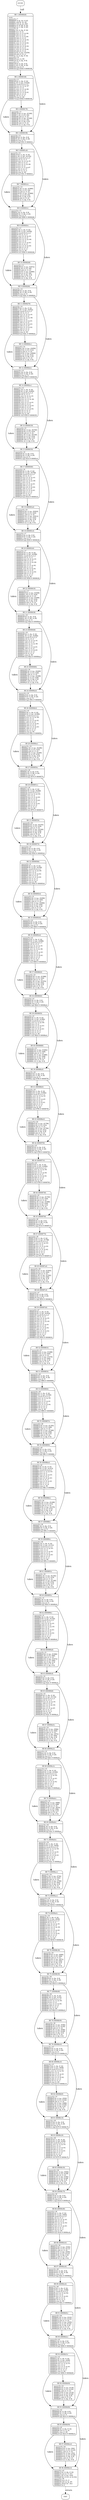 digraph main{
node [shape=Mrecord, labeljust=l, fontsize=10];
	"0" [label="ENTRY"]
	"0" -> "1" [label="call", style=dashed, weight=2];
	"1" [label="{BB 1 (000080d8) | main:\lsparse32.c:7\l000080d8    str fp, [sp, #-4]!\l000080dc    add fp, sp, #0\l000080e0    sub sp, sp, #20\l000080e4    str r0, [fp, #-16]\l000080e8    str r1, [fp, #-20]\lsparse32.c:9\l000080ec    ldr r2, [fp, #-16]\l000080f0    mov r3, r2\l000080f4    mov r3, r3, lsl #6\l000080f8    add r3, r3, r2\l000080fc    mov r3, r3, lsl #6\l00008100    add r3, r3, r2\l00008104    mov r3, r3, lsl #2\l00008108    add r3, r3, r2\l0000810c    mov r3, r3, lsl #2\l00008110    add r3, r3, r2\l00008114    mov r2, r3, lsl #2\l00008118    add r3, r3, r2\l0000811c    mov r2, r3, lsl #2\l00008120    add r2, r3, r2\l00008124    ldr r3, [pc, #3256]\l00008128    add r3, r2, r3\l0000812c    str r3, [fp, #-16]\lsparse32.c:10\l00008130    mov r3, #0\l00008134    str r3, [fp, #-8]\lsparse32.c:11\l00008138    ldr r2, [fp, #-8]\l0000813c    ldr r3, [fp, #-20]\l00008140    cmp r2, r3\l00008144    bge 8198    # 00008198\l }"]
	"1" -> "2" [weight=4];
	"1" -> "3" [label="taken", weight=3];
	"2" [label="{BB 2 (00008148) | sparse32.c:11\l00008148    ldr r1, [fp, #-16]\l0000814c    ldr r3, [pc, #3220]\l00008150    umull r2,r3,r1,r3\l00008154    mov r2, r3, lsr #7\l00008158    mov r3, r2\l0000815c    mov r3, r3, lsl #6\l00008160    add r3, r3, r2\l00008164    mov r3, r3, lsl #1\l00008168    add r3, r3, r2\l0000816c    rsb r2, r3, r1\l00008170    cmp r2, #0\l00008174    bne 8198    # 00008198\l }"]
	"2" -> "4" [weight=4];
	"2" -> "3" [label="taken", weight=3];
	"3" [label="{BB 3 (00008198) | sparse32.c:12\l00008198    ldr r2, [fp, #-8]\l0000819c    ldr r3, [fp, #-20]\l000081a0    cmp r2, r3\l000081a4    bge 81fc    # 000081fc\l }"]
	"3" -> "5" [weight=4];
	"3" -> "6" [label="taken", weight=3];
	"4" [label="{BB 4 (00008178) | sparse32.c:11\l00008178    ldr r3, [pc, #3180]\l0000817c    ldr r3, [r3, #0]\l00008180    add r2, r3, #1\l00008184    ldr r3, [pc, #3168]\l00008188    str r2, [r3, #0]\l0000818c    ldr r3, [fp, #-8]\l00008190    add r3, r3, #1\l00008194    str r3, [fp, #-8]\l }"]
	"4" -> "3" [weight=4];
	"5" [label="{BB 5 (000081a8) | sparse32.c:12\l000081a8    ldr r1, [fp, #-16]\l000081ac    ldr r3, [pc, #3132]\l000081b0    umull r2,r3,r1,r3\l000081b4    rsb r2, r3, r1\l000081b8    mov r2, r2, lsr #1\l000081bc    add r3, r3, r2\l000081c0    mov r2, r3, lsr #6\l000081c4    mov r3, r2\l000081c8    mov r3, r3, lsl #7\l000081cc    rsb r3, r2, r3\l000081d0    rsb r2, r3, r1\l000081d4    cmp r2, #0\l000081d8    bne 81fc    # 000081fc\l }"]
	"5" -> "7" [weight=4];
	"5" -> "6" [label="taken", weight=3];
	"6" [label="{BB 6 (000081fc) | sparse32.c:13\l000081fc    ldr r2, [fp, #-8]\l00008200    ldr r3, [fp, #-20]\l00008204    cmp r2, r3\l00008208    bge 8268    # 00008268\l }"]
	"6" -> "8" [weight=4];
	"6" -> "9" [label="taken", weight=3];
	"7" [label="{BB 7 (000081dc) | sparse32.c:12\l000081dc    ldr r3, [pc, #3080]\l000081e0    ldr r3, [r3, #4]\l000081e4    add r2, r3, #1\l000081e8    ldr r3, [pc, #3068]\l000081ec    str r2, [r3, #4]\l000081f0    ldr r3, [fp, #-8]\l000081f4    add r3, r3, #1\l000081f8    str r3, [fp, #-8]\l }"]
	"7" -> "6" [weight=4];
	"8" [label="{BB 8 (0000820c) | sparse32.c:13\l0000820c    ldr r1, [fp, #-16]\l00008210    ldr r3, [pc, #3036]\l00008214    umull r2,r3,r1,r3\l00008218    rsb r2, r3, r1\l0000821c    mov r2, r2, lsr #1\l00008220    add r3, r3, r2\l00008224    mov r2, r3, lsr #6\l00008228    mov r3, r2\l0000822c    mov r3, r3, lsl #3\l00008230    rsb r3, r2, r3\l00008234    mov r3, r3, lsl #4\l00008238    add r3, r3, r2\l0000823c    rsb r2, r3, r1\l00008240    cmp r2, #0\l00008244    bne 8268    # 00008268\l }"]
	"8" -> "10" [weight=4];
	"8" -> "9" [label="taken", weight=3];
	"9" [label="{BB 9 (00008268) | sparse32.c:14\l00008268    ldr r2, [fp, #-8]\l0000826c    ldr r3, [fp, #-20]\l00008270    cmp r2, r3\l00008274    bge 82dc    # 000082dc\l }"]
	"9" -> "11" [weight=4];
	"9" -> "12" [label="taken", weight=3];
	"10" [label="{BB 10 (00008248) | sparse32.c:13\l00008248    ldr r3, [pc, #2972]\l0000824c    ldr r3, [r3, #8]\l00008250    add r2, r3, #1\l00008254    ldr r3, [pc, #2960]\l00008258    str r2, [r3, #8]\l0000825c    ldr r3, [fp, #-8]\l00008260    add r3, r3, #1\l00008264    str r3, [fp, #-8]\l }"]
	"10" -> "9" [weight=4];
	"11" [label="{BB 11 (00008278) | sparse32.c:14\l00008278    ldr r1, [fp, #-16]\l0000827c    ldr r3, [pc, #2932]\l00008280    umull r2,r3,r1,r3\l00008284    rsb r2, r3, r1\l00008288    mov r2, r2, lsr #1\l0000828c    add r3, r3, r2\l00008290    mov r2, r3, lsr #6\l00008294    mov r3, r2\l00008298    mov r3, r3, lsl #1\l0000829c    add r3, r3, r2\l000082a0    mov r0, r3, lsl #3\l000082a4    add r3, r3, r0\l000082a8    mov r3, r3, lsl #2\l000082ac    add r3, r3, r2\l000082b0    rsb r2, r3, r1\l000082b4    cmp r2, #0\l000082b8    bne 82dc    # 000082dc\l }"]
	"11" -> "13" [weight=4];
	"11" -> "12" [label="taken", weight=3];
	"12" [label="{BB 12 (000082dc) | sparse32.c:15\l000082dc    ldr r2, [fp, #-8]\l000082e0    ldr r3, [fp, #-20]\l000082e4    cmp r2, r3\l000082e8    bge 8350    # 00008350\l }"]
	"12" -> "14" [weight=4];
	"12" -> "15" [label="taken", weight=3];
	"13" [label="{BB 13 (000082bc) | sparse32.c:14\l000082bc    ldr r3, [pc, #2856]\l000082c0    ldr r3, [r3, #12]\l000082c4    add r2, r3, #1\l000082c8    ldr r3, [pc, #2844]\l000082cc    str r2, [r3, #12]\l000082d0    ldr r3, [fp, #-8]\l000082d4    add r3, r3, #1\l000082d8    str r3, [fp, #-8]\l }"]
	"13" -> "12" [weight=4];
	"14" [label="{BB 14 (000082ec) | sparse32.c:15\l000082ec    ldr r1, [fp, #-16]\l000082f0    ldr r3, [pc, #2820]\l000082f4    umull r2,r3,r1,r3\l000082f8    rsb r2, r3, r1\l000082fc    mov r2, r2, lsr #1\l00008300    add r3, r3, r2\l00008304    mov r2, r3, lsr #6\l00008308    mov r3, r2\l0000830c    mov r3, r3, lsl #1\l00008310    add r3, r3, r2\l00008314    mov r0, r3, lsl #3\l00008318    add r3, r3, r0\l0000831c    mov r3, r3, lsl #2\l00008320    rsb r3, r2, r3\l00008324    rsb r2, r3, r1\l00008328    cmp r2, #0\l0000832c    bne 8350    # 00008350\l }"]
	"14" -> "16" [weight=4];
	"14" -> "15" [label="taken", weight=3];
	"15" [label="{BB 15 (00008350) | sparse32.c:16\l00008350    ldr r2, [fp, #-8]\l00008354    ldr r3, [fp, #-20]\l00008358    cmp r2, r3\l0000835c    bge 83c4    # 000083c4\l }"]
	"15" -> "17" [weight=4];
	"15" -> "18" [label="taken", weight=3];
	"16" [label="{BB 16 (00008330) | sparse32.c:15\l00008330    ldr r3, [pc, #2740]\l00008334    ldr r3, [r3, #16]\l00008338    add r2, r3, #1\l0000833c    ldr r3, [pc, #2728]\l00008340    str r2, [r3, #16]\l00008344    ldr r3, [fp, #-8]\l00008348    add r3, r3, #1\l0000834c    str r3, [fp, #-8]\l }"]
	"16" -> "15" [weight=4];
	"17" [label="{BB 17 (00008360) | sparse32.c:16\l00008360    ldr r1, [fp, #-16]\l00008364    ldr r3, [pc, #2708]\l00008368    umull r2,r3,r1,r3\l0000836c    rsb r2, r3, r1\l00008370    mov r2, r2, lsr #1\l00008374    add r3, r3, r2\l00008378    mov r2, r3, lsr #6\l0000837c    mov r3, r2\l00008380    mov r3, r3, lsl #1\l00008384    add r3, r3, r2\l00008388    mov r0, r3, lsl #4\l0000838c    add r3, r3, r0\l00008390    mov r3, r3, lsl #1\l00008394    add r3, r3, r2\l00008398    rsb r2, r3, r1\l0000839c    cmp r2, #0\l000083a0    bne 83c4    # 000083c4\l }"]
	"17" -> "19" [weight=4];
	"17" -> "18" [label="taken", weight=3];
	"18" [label="{BB 18 (000083c4) | sparse32.c:17\l000083c4    ldr r2, [fp, #-8]\l000083c8    ldr r3, [fp, #-20]\l000083cc    cmp r2, r3\l000083d0    bge 8438    # 00008438\l }"]
	"18" -> "20" [weight=4];
	"18" -> "21" [label="taken", weight=3];
	"19" [label="{BB 19 (000083a4) | sparse32.c:16\l000083a4    ldr r3, [pc, #2624]\l000083a8    ldr r3, [r3, #20]\l000083ac    add r2, r3, #1\l000083b0    ldr r3, [pc, #2612]\l000083b4    str r2, [r3, #20]\l000083b8    ldr r3, [fp, #-8]\l000083bc    add r3, r3, #1\l000083c0    str r3, [fp, #-8]\l }"]
	"19" -> "18" [weight=4];
	"20" [label="{BB 20 (000083d4) | sparse32.c:17\l000083d4    ldr r1, [fp, #-16]\l000083d8    ldr r3, [pc, #2596]\l000083dc    umull r2,r3,r1,r3\l000083e0    rsb r2, r3, r1\l000083e4    mov r2, r2, lsr #1\l000083e8    add r3, r3, r2\l000083ec    mov r2, r3, lsr #6\l000083f0    mov r3, r2\l000083f4    mov r3, r3, lsl #2\l000083f8    add r3, r3, r2\l000083fc    mov r0, r3, lsl #2\l00008400    add r3, r3, r0\l00008404    mov r3, r3, lsl #2\l00008408    add r3, r3, r2\l0000840c    rsb r2, r3, r1\l00008410    cmp r2, #0\l00008414    bne 8438    # 00008438\l }"]
	"20" -> "22" [weight=4];
	"20" -> "21" [label="taken", weight=3];
	"21" [label="{BB 21 (00008438) | sparse32.c:18\l00008438    ldr r2, [fp, #-8]\l0000843c    ldr r3, [fp, #-20]\l00008440    cmp r2, r3\l00008444    bge 84a4    # 000084a4\l }"]
	"21" -> "23" [weight=4];
	"21" -> "24" [label="taken", weight=3];
	"22" [label="{BB 22 (00008418) | sparse32.c:17\l00008418    ldr r3, [pc, #2508]\l0000841c    ldr r3, [r3, #24]\l00008420    add r2, r3, #1\l00008424    ldr r3, [pc, #2496]\l00008428    str r2, [r3, #24]\l0000842c    ldr r3, [fp, #-8]\l00008430    add r3, r3, #1\l00008434    str r3, [fp, #-8]\l }"]
	"22" -> "21" [weight=4];
	"23" [label="{BB 23 (00008448) | sparse32.c:18\l00008448    ldr r1, [fp, #-16]\l0000844c    ldr r3, [pc, #2484]\l00008450    umull r2,r3,r1,r3\l00008454    rsb r2, r3, r1\l00008458    mov r2, r2, lsr #1\l0000845c    add r3, r3, r2\l00008460    mov r2, r3, lsr #6\l00008464    mov r3, r2\l00008468    mov r3, r3, lsl #1\l0000846c    add r3, r3, r2\l00008470    mov r3, r3, lsl #5\l00008474    add r3, r3, r2\l00008478    rsb r2, r3, r1\l0000847c    cmp r2, #0\l00008480    bne 84a4    # 000084a4\l }"]
	"23" -> "25" [weight=4];
	"23" -> "24" [label="taken", weight=3];
	"24" [label="{BB 24 (000084a4) | sparse32.c:19\l000084a4    ldr r2, [fp, #-8]\l000084a8    ldr r3, [fp, #-20]\l000084ac    cmp r2, r3\l000084b0    bge 850c    # 0000850c\l }"]
	"24" -> "26" [weight=4];
	"24" -> "27" [label="taken", weight=3];
	"25" [label="{BB 25 (00008484) | sparse32.c:18\l00008484    ldr r3, [pc, #2400]\l00008488    ldr r3, [r3, #28]\l0000848c    add r2, r3, #1\l00008490    ldr r3, [pc, #2388]\l00008494    str r2, [r3, #28]\l00008498    ldr r3, [fp, #-8]\l0000849c    add r3, r3, #1\l000084a0    str r3, [fp, #-8]\l }"]
	"25" -> "24" [weight=4];
	"26" [label="{BB 26 (000084b4) | sparse32.c:19\l000084b4    ldr r1, [fp, #-16]\l000084b8    ldr r3, [pc, #2380]\l000084bc    umull r2,r3,r1,r3\l000084c0    mov r2, r3, lsr #6\l000084c4    mov r3, r2\l000084c8    mov r3, r3, lsl #2\l000084cc    add r3, r3, r2\l000084d0    mov r3, r3, lsl #1\l000084d4    add r3, r3, r2\l000084d8    mov r3, r3, lsl #3\l000084dc    add r3, r3, r2\l000084e0    rsb r2, r3, r1\l000084e4    cmp r2, #0\l000084e8    bne 850c    # 0000850c\l }"]
	"26" -> "28" [weight=4];
	"26" -> "27" [label="taken", weight=3];
	"27" [label="{BB 27 (0000850c) | sparse32.c:20\l0000850c    ldr r2, [fp, #-8]\l00008510    ldr r3, [fp, #-20]\l00008514    cmp r2, r3\l00008518    bge 8574    # 00008574\l }"]
	"27" -> "29" [weight=4];
	"27" -> "30" [label="taken", weight=3];
	"28" [label="{BB 28 (000084ec) | sparse32.c:19\l000084ec    ldr r3, [pc, #2296]\l000084f0    ldr r3, [r3, #32]\l000084f4    add r2, r3, #1\l000084f8    ldr r3, [pc, #2284]\l000084fc    str r2, [r3, #32]\l00008500    ldr r3, [fp, #-8]\l00008504    add r3, r3, #1\l00008508    str r3, [fp, #-8]\l }"]
	"28" -> "27" [weight=4];
	"29" [label="{BB 29 (0000851c) | sparse32.c:20\l0000851c    ldr r1, [fp, #-16]\l00008520    ldr r3, [pc, #2280]\l00008524    umull r2,r3,r1,r3\l00008528    mov r2, r3, lsr #4\l0000852c    mov r3, r2\l00008530    mov r3, r3, lsl #2\l00008534    add r3, r3, r2\l00008538    mov r3, r3, lsl #3\l0000853c    add r3, r3, r2\l00008540    mov r3, r3, lsl #1\l00008544    add r3, r3, r2\l00008548    rsb r2, r3, r1\l0000854c    cmp r2, #0\l00008550    bne 8574    # 00008574\l }"]
	"29" -> "31" [weight=4];
	"29" -> "30" [label="taken", weight=3];
	"30" [label="{BB 30 (00008574) | sparse32.c:21\l00008574    ldr r2, [fp, #-8]\l00008578    ldr r3, [fp, #-20]\l0000857c    cmp r2, r3\l00008580    bge 85d4    # 000085d4\l }"]
	"30" -> "32" [weight=4];
	"30" -> "33" [label="taken", weight=3];
	"31" [label="{BB 31 (00008554) | sparse32.c:20\l00008554    ldr r3, [pc, #2192]\l00008558    ldr r3, [r3, #36]\l0000855c    add r2, r3, #1\l00008560    ldr r3, [pc, #2180]\l00008564    str r2, [r3, #36]\l00008568    ldr r3, [fp, #-8]\l0000856c    add r3, r3, #1\l00008570    str r3, [fp, #-8]\l }"]
	"31" -> "30" [weight=4];
	"32" [label="{BB 32 (00008584) | sparse32.c:21\l00008584    ldr r1, [fp, #-16]\l00008588    ldr r3, [pc, #2180]\l0000858c    umull r2,r3,r1,r3\l00008590    mov r2, r3, lsr #6\l00008594    mov r3, r2\l00008598    mov r3, r3, lsl #2\l0000859c    add r3, r3, r2\l000085a0    mov r3, r3, lsl #4\l000085a4    rsb r3, r2, r3\l000085a8    rsb r2, r3, r1\l000085ac    cmp r2, #0\l000085b0    bne 85d4    # 000085d4\l }"]
	"32" -> "34" [weight=4];
	"32" -> "33" [label="taken", weight=3];
	"33" [label="{BB 33 (000085d4) | sparse32.c:22\l000085d4    ldr r2, [fp, #-8]\l000085d8    ldr r3, [fp, #-20]\l000085dc    cmp r2, r3\l000085e0    bge 8640    # 00008640\l }"]
	"33" -> "35" [weight=4];
	"33" -> "36" [label="taken", weight=3];
	"34" [label="{BB 34 (000085b4) | sparse32.c:21\l000085b4    ldr r3, [pc, #2096]\l000085b8    ldr r3, [r3, #40]\l000085bc    add r2, r3, #1\l000085c0    ldr r3, [pc, #2084]\l000085c4    str r2, [r3, #40]\l000085c8    ldr r3, [fp, #-8]\l000085cc    add r3, r3, #1\l000085d0    str r3, [fp, #-8]\l }"]
	"34" -> "33" [weight=4];
	"35" [label="{BB 35 (000085e4) | sparse32.c:22\l000085e4    ldr r1, [fp, #-16]\l000085e8    ldr r3, [pc, #2088]\l000085ec    umull r2,r3,r1,r3\l000085f0    rsb r2, r3, r1\l000085f4    mov r2, r2, lsr #1\l000085f8    add r3, r3, r2\l000085fc    mov r2, r3, lsr #6\l00008600    mov r3, r2\l00008604    mov r3, r3, lsl #3\l00008608    add r3, r3, r2\l0000860c    mov r3, r3, lsl #3\l00008610    add r3, r3, r2\l00008614    rsb r2, r3, r1\l00008618    cmp r2, #0\l0000861c    bne 8640    # 00008640\l }"]
	"35" -> "37" [weight=4];
	"35" -> "36" [label="taken", weight=3];
	"36" [label="{BB 36 (00008640) | sparse32.c:23\l00008640    ldr r2, [fp, #-8]\l00008644    ldr r3, [fp, #-20]\l00008648    cmp r2, r3\l0000864c    bge 86a0    # 000086a0\l }"]
	"36" -> "38" [weight=4];
	"36" -> "39" [label="taken", weight=3];
	"37" [label="{BB 37 (00008620) | sparse32.c:22\l00008620    ldr r3, [pc, #1988]\l00008624    ldr r3, [r3, #44]\l00008628    add r2, r3, #1\l0000862c    ldr r3, [pc, #1976]\l00008630    str r2, [r3, #44]\l00008634    ldr r3, [fp, #-8]\l00008638    add r3, r3, #1\l0000863c    str r3, [fp, #-8]\l }"]
	"37" -> "36" [weight=4];
	"38" [label="{BB 38 (00008650) | sparse32.c:23\l00008650    ldr r1, [fp, #-16]\l00008654    ldr r3, [pc, #1984]\l00008658    umull r2,r3,r1,r3\l0000865c    mov r2, r3, lsr #6\l00008660    mov r3, r2\l00008664    mov r3, r3, lsl #3\l00008668    add r3, r3, r2\l0000866c    mov r3, r3, lsl #3\l00008670    rsb r3, r2, r3\l00008674    rsb r2, r3, r1\l00008678    cmp r2, #0\l0000867c    bne 86a0    # 000086a0\l }"]
	"38" -> "40" [weight=4];
	"38" -> "39" [label="taken", weight=3];
	"39" [label="{BB 39 (000086a0) | sparse32.c:24\l000086a0    ldr r2, [fp, #-8]\l000086a4    ldr r3, [fp, #-20]\l000086a8    cmp r2, r3\l000086ac    bge 8700    # 00008700\l }"]
	"39" -> "41" [weight=4];
	"39" -> "42" [label="taken", weight=3];
	"40" [label="{BB 40 (00008680) | sparse32.c:23\l00008680    ldr r3, [pc, #1892]\l00008684    ldr r3, [r3, #48]\l00008688    add r2, r3, #1\l0000868c    ldr r3, [pc, #1880]\l00008690    str r2, [r3, #48]\l00008694    ldr r3, [fp, #-8]\l00008698    add r3, r3, #1\l0000869c    str r3, [fp, #-8]\l }"]
	"40" -> "39" [weight=4];
	"41" [label="{BB 41 (000086b0) | sparse32.c:24\l000086b0    ldr r1, [fp, #-16]\l000086b4    ldr r3, [pc, #1892]\l000086b8    umull r2,r3,r1,r3\l000086bc    mov r2, r3, lsr #1\l000086c0    mov r3, r2\l000086c4    mov r3, r3, lsl #5\l000086c8    add r3, r3, r2\l000086cc    mov r3, r3, lsl #1\l000086d0    add r3, r3, r2\l000086d4    rsb r2, r3, r1\l000086d8    cmp r2, #0\l000086dc    bne 8700    # 00008700\l }"]
	"41" -> "43" [weight=4];
	"41" -> "42" [label="taken", weight=3];
	"42" [label="{BB 42 (00008700) | sparse32.c:25\l00008700    ldr r2, [fp, #-8]\l00008704    ldr r3, [fp, #-20]\l00008708    cmp r2, r3\l0000870c    bge 8760    # 00008760\l }"]
	"42" -> "44" [weight=4];
	"42" -> "45" [label="taken", weight=3];
	"43" [label="{BB 43 (000086e0) | sparse32.c:24\l000086e0    ldr r3, [pc, #1796]\l000086e4    ldr r3, [r3, #52]\l000086e8    add r2, r3, #1\l000086ec    ldr r3, [pc, #1784]\l000086f0    str r2, [r3, #52]\l000086f4    ldr r3, [fp, #-8]\l000086f8    add r3, r3, #1\l000086fc    str r3, [fp, #-8]\l }"]
	"43" -> "42" [weight=4];
	"44" [label="{BB 44 (00008710) | sparse32.c:25\l00008710    ldr r1, [fp, #-16]\l00008714    ldr r3, [pc, #1800]\l00008718    umull r2,r3,r1,r3\l0000871c    mov r2, r3, lsr #4\l00008720    mov r3, r2\l00008724    mov r3, r3, lsl #4\l00008728    rsb r3, r2, r3\l0000872c    mov r3, r3, lsl #2\l00008730    add r3, r3, r2\l00008734    rsb r2, r3, r1\l00008738    cmp r2, #0\l0000873c    bne 8760    # 00008760\l }"]
	"44" -> "46" [weight=4];
	"44" -> "45" [label="taken", weight=3];
	"45" [label="{BB 45 (00008760) | sparse32.c:26\l00008760    ldr r2, [fp, #-8]\l00008764    ldr r3, [fp, #-20]\l00008768    cmp r2, r3\l0000876c    bge 87c0    # 000087c0\l }"]
	"45" -> "47" [weight=4];
	"45" -> "48" [label="taken", weight=3];
	"46" [label="{BB 46 (00008740) | sparse32.c:25\l00008740    ldr r3, [pc, #1700]\l00008744    ldr r3, [r3, #56]\l00008748    add r2, r3, #1\l0000874c    ldr r3, [pc, #1688]\l00008750    str r2, [r3, #56]\l00008754    ldr r3, [fp, #-8]\l00008758    add r3, r3, #1\l0000875c    str r3, [fp, #-8]\l }"]
	"46" -> "45" [weight=4];
	"47" [label="{BB 47 (00008770) | sparse32.c:26\l00008770    ldr r1, [fp, #-16]\l00008774    ldr r3, [pc, #1708]\l00008778    umull r2,r3,r1,r3\l0000877c    mov r2, r3, lsr #3\l00008780    mov r3, r2\l00008784    mov r3, r3, lsl #4\l00008788    rsb r3, r2, r3\l0000878c    mov r3, r3, lsl #2\l00008790    rsb r3, r2, r3\l00008794    rsb r2, r3, r1\l00008798    cmp r2, #0\l0000879c    bne 87c0    # 000087c0\l }"]
	"47" -> "49" [weight=4];
	"47" -> "48" [label="taken", weight=3];
	"48" [label="{BB 48 (000087c0) | sparse32.c:27\l000087c0    ldr r2, [fp, #-8]\l000087c4    ldr r3, [fp, #-20]\l000087c8    cmp r2, r3\l000087cc    bge 8834    # 00008834\l }"]
	"48" -> "50" [weight=4];
	"48" -> "51" [label="taken", weight=3];
	"49" [label="{BB 49 (000087a0) | sparse32.c:26\l000087a0    ldr r3, [pc, #1604]\l000087a4    ldr r3, [r3, #60]\l000087a8    add r2, r3, #1\l000087ac    ldr r3, [pc, #1592]\l000087b0    str r2, [r3, #60]\l000087b4    ldr r3, [fp, #-8]\l000087b8    add r3, r3, #1\l000087bc    str r3, [fp, #-8]\l }"]
	"49" -> "48" [weight=4];
	"50" [label="{BB 50 (000087d0) | sparse32.c:27\l000087d0    ldr r1, [fp, #-16]\l000087d4    ldr r3, [pc, #1616]\l000087d8    umull r2,r3,r1,r3\l000087dc    rsb r2, r3, r1\l000087e0    mov r2, r2, lsr #1\l000087e4    add r3, r3, r2\l000087e8    mov r2, r3, lsr #5\l000087ec    mov r3, r2\l000087f0    mov r3, r3, lsl #1\l000087f4    add r3, r3, r2\l000087f8    mov r3, r3, lsl #2\l000087fc    add r3, r3, r2\l00008800    mov r3, r3, lsl #2\l00008804    add r3, r3, r2\l00008808    rsb r2, r3, r1\l0000880c    cmp r2, #0\l00008810    bne 8834    # 00008834\l }"]
	"50" -> "52" [weight=4];
	"50" -> "51" [label="taken", weight=3];
	"51" [label="{BB 51 (00008834) | sparse32.c:28\l00008834    ldr r2, [fp, #-8]\l00008838    ldr r3, [fp, #-20]\l0000883c    cmp r2, r3\l00008840    bge 8894    # 00008894\l }"]
	"51" -> "53" [weight=4];
	"51" -> "54" [label="taken", weight=3];
	"52" [label="{BB 52 (00008814) | sparse32.c:27\l00008814    ldr r3, [pc, #1488]\l00008818    ldr r3, [r3, #64]\l0000881c    add r2, r3, #1\l00008820    ldr r3, [pc, #1476]\l00008824    str r2, [r3, #64]\l00008828    ldr r3, [fp, #-8]\l0000882c    add r3, r3, #1\l00008830    str r3, [fp, #-8]\l }"]
	"52" -> "51" [weight=4];
	"53" [label="{BB 53 (00008844) | sparse32.c:28\l00008844    ldr r1, [fp, #-16]\l00008848    ldr r3, [pc, #1504]\l0000884c    umull r2,r3,r1,r3\l00008850    mov r2, r3, lsr #5\l00008854    mov r3, r2\l00008858    mov r3, r3, lsl #1\l0000885c    add r3, r3, r2\l00008860    mov r3, r3, lsl #4\l00008864    rsb r3, r2, r3\l00008868    rsb r2, r3, r1\l0000886c    cmp r2, #0\l00008870    bne 8894    # 00008894\l }"]
	"53" -> "55" [weight=4];
	"53" -> "54" [label="taken", weight=3];
	"54" [label="{BB 54 (00008894) | sparse32.c:29\l00008894    ldr r2, [fp, #-8]\l00008898    ldr r3, [fp, #-20]\l0000889c    cmp r2, r3\l000088a0    bge 88fc    # 000088fc\l }"]
	"54" -> "56" [weight=4];
	"54" -> "57" [label="taken", weight=3];
	"55" [label="{BB 55 (00008874) | sparse32.c:28\l00008874    ldr r3, [pc, #1392]\l00008878    ldr r3, [r3, #68]\l0000887c    add r2, r3, #1\l00008880    ldr r3, [pc, #1380]\l00008884    str r2, [r3, #68]\l00008888    ldr r3, [fp, #-8]\l0000888c    add r3, r3, #1\l00008890    str r3, [fp, #-8]\l }"]
	"55" -> "54" [weight=4];
	"56" [label="{BB 56 (000088a4) | sparse32.c:29\l000088a4    ldr r0, [fp, #-16]\l000088a8    ldr r3, [pc, #1412]\l000088ac    umull r2,r3,r0,r3\l000088b0    mov r1, r3, lsr #3\l000088b4    mov r2, r1\l000088b8    mov r2, r2, lsl #1\l000088bc    add r2, r2, r1\l000088c0    mov r3, r2, lsl #3\l000088c4    rsb r3, r2, r3\l000088c8    mov r3, r3, lsl #1\l000088cc    add r3, r3, r1\l000088d0    rsb r1, r3, r0\l000088d4    cmp r1, #0\l000088d8    bne 88fc    # 000088fc\l }"]
	"56" -> "58" [weight=4];
	"56" -> "57" [label="taken", weight=3];
	"57" [label="{BB 57 (000088fc) | sparse32.c:30\l000088fc    ldr r2, [fp, #-8]\l00008900    ldr r3, [fp, #-20]\l00008904    cmp r2, r3\l00008908    bge 895c    # 0000895c\l }"]
	"57" -> "59" [weight=4];
	"57" -> "60" [label="taken", weight=3];
	"58" [label="{BB 58 (000088dc) | sparse32.c:29\l000088dc    ldr r3, [pc, #1288]\l000088e0    ldr r3, [r3, #72]\l000088e4    add r2, r3, #1\l000088e8    ldr r3, [pc, #1276]\l000088ec    str r2, [r3, #72]\l000088f0    ldr r3, [fp, #-8]\l000088f4    add r3, r3, #1\l000088f8    str r3, [fp, #-8]\l }"]
	"58" -> "57" [weight=4];
	"59" [label="{BB 59 (0000890c) | sparse32.c:30\l0000890c    ldr r1, [fp, #-16]\l00008910    ldr r3, [pc, #1312]\l00008914    umull r2,r3,r1,r3\l00008918    mov r2, r3, lsr #5\l0000891c    mov r3, r2\l00008920    mov r3, r3, lsl #2\l00008924    add r3, r3, r2\l00008928    mov r3, r3, lsl #3\l0000892c    add r3, r3, r2\l00008930    rsb r2, r3, r1\l00008934    cmp r2, #0\l00008938    bne 895c    # 0000895c\l }"]
	"59" -> "61" [weight=4];
	"59" -> "60" [label="taken", weight=3];
	"60" [label="{BB 60 (0000895c) | sparse32.c:31\l0000895c    ldr r2, [fp, #-8]\l00008960    ldr r3, [fp, #-20]\l00008964    cmp r2, r3\l00008968    bge 89c8    # 000089c8\l }"]
	"60" -> "62" [weight=4];
	"60" -> "63" [label="taken", weight=3];
	"61" [label="{BB 61 (0000893c) | sparse32.c:30\l0000893c    ldr r3, [pc, #1192]\l00008940    ldr r3, [r3, #76]\l00008944    add r2, r3, #1\l00008948    ldr r3, [pc, #1180]\l0000894c    str r2, [r3, #76]\l00008950    ldr r3, [fp, #-8]\l00008954    add r3, r3, #1\l00008958    str r3, [fp, #-8]\l }"]
	"61" -> "60" [weight=4];
	"62" [label="{BB 62 (0000896c) | sparse32.c:31\l0000896c    ldr r1, [fp, #-16]\l00008970    ldr r3, [pc, #1220]\l00008974    umull r2,r3,r1,r3\l00008978    rsb r2, r3, r1\l0000897c    mov r2, r2, lsr #1\l00008980    add r3, r3, r2\l00008984    mov r2, r3, lsr #5\l00008988    mov r3, r2\l0000898c    mov r3, r3, lsl #3\l00008990    add r3, r3, r2\l00008994    mov r3, r3, lsl #2\l00008998    add r3, r3, r2\l0000899c    rsb r2, r3, r1\l000089a0    cmp r2, #0\l000089a4    bne 89c8    # 000089c8\l }"]
	"62" -> "64" [weight=4];
	"62" -> "63" [label="taken", weight=3];
	"63" [label="{BB 63 (000089c8) | sparse32.c:32\l000089c8    ldr r2, [fp, #-8]\l000089cc    ldr r3, [fp, #-20]\l000089d0    cmp r2, r3\l000089d4    bge 8a2c    # 00008a2c\l }"]
	"63" -> "65" [weight=4];
	"63" -> "66" [label="taken", weight=3];
	"64" [label="{BB 64 (000089a8) | sparse32.c:31\l000089a8    ldr r3, [pc, #1084]\l000089ac    ldr r3, [r3, #80]\l000089b0    add r2, r3, #1\l000089b4    ldr r3, [pc, #1072]\l000089b8    str r2, [r3, #80]\l000089bc    ldr r3, [fp, #-8]\l000089c0    add r3, r3, #1\l000089c4    str r3, [fp, #-8]\l }"]
	"64" -> "63" [weight=4];
	"65" [label="{BB 65 (000089d8) | sparse32.c:32\l000089d8    ldr r1, [fp, #-16]\l000089dc    ldr r3, [pc, #1116]\l000089e0    umull r2,r3,r1,r3\l000089e4    rsb r2, r3, r1\l000089e8    mov r2, r2, lsr #1\l000089ec    add r3, r3, r2\l000089f0    mov r2, r3, lsr #4\l000089f4    mov r3, r2\l000089f8    mov r3, r3, lsl #5\l000089fc    rsb r3, r2, r3\l00008a00    rsb r2, r3, r1\l00008a04    cmp r2, #0\l00008a08    bne 8a2c    # 00008a2c\l }"]
	"65" -> "67" [weight=4];
	"65" -> "66" [label="taken", weight=3];
	"66" [label="{BB 66 (00008a2c) | sparse32.c:33\l00008a2c    ldr r2, [fp, #-8]\l00008a30    ldr r3, [fp, #-20]\l00008a34    cmp r2, r3\l00008a38    bge 8a8c    # 00008a8c\l }"]
	"66" -> "68" [weight=4];
	"66" -> "69" [label="taken", weight=3];
	"67" [label="{BB 67 (00008a0c) | sparse32.c:32\l00008a0c    ldr r3, [pc, #984]\l00008a10    ldr r3, [r3, #84]\l00008a14    add r2, r3, #1\l00008a18    ldr r3, [pc, #972]\l00008a1c    str r2, [r3, #84]\l00008a20    ldr r3, [fp, #-8]\l00008a24    add r3, r3, #1\l00008a28    str r3, [fp, #-8]\l }"]
	"67" -> "66" [weight=4];
	"68" [label="{BB 68 (00008a3c) | sparse32.c:33\l00008a3c    ldr r1, [fp, #-16]\l00008a40    ldr r3, [pc, #1020]\l00008a44    umull r2,r3,r1,r3\l00008a48    mov r2, r3, lsr #4\l00008a4c    mov r3, r2\l00008a50    mov r3, r3, lsl #3\l00008a54    rsb r3, r2, r3\l00008a58    mov r3, r3, lsl #2\l00008a5c    add r3, r3, r2\l00008a60    rsb r2, r3, r1\l00008a64    cmp r2, #0\l00008a68    bne 8a8c    # 00008a8c\l }"]
	"68" -> "70" [weight=4];
	"68" -> "69" [label="taken", weight=3];
	"69" [label="{BB 69 (00008a8c) | sparse32.c:34\l00008a8c    ldr r2, [fp, #-8]\l00008a90    ldr r3, [fp, #-20]\l00008a94    cmp r2, r3\l00008a98    bge 8aec    # 00008aec\l }"]
	"69" -> "71" [weight=4];
	"69" -> "72" [label="taken", weight=3];
	"70" [label="{BB 70 (00008a6c) | sparse32.c:33\l00008a6c    ldr r3, [pc, #888]\l00008a70    ldr r3, [r3, #88]\l00008a74    add r2, r3, #1\l00008a78    ldr r3, [pc, #876]\l00008a7c    str r2, [r3, #88]\l00008a80    ldr r3, [fp, #-8]\l00008a84    add r3, r3, #1\l00008a88    str r3, [fp, #-8]\l }"]
	"70" -> "69" [weight=4];
	"71" [label="{BB 71 (00008a9c) | sparse32.c:34\l00008a9c    ldr r1, [fp, #-16]\l00008aa0    ldr r3, [pc, #928]\l00008aa4    umull r2,r3,r1,r3\l00008aa8    mov r2, r3, lsr #4\l00008aac    mov r3, r2\l00008ab0    mov r3, r3, lsl #1\l00008ab4    add r3, r3, r2\l00008ab8    mov r3, r3, lsl #3\l00008abc    rsb r3, r2, r3\l00008ac0    rsb r2, r3, r1\l00008ac4    cmp r2, #0\l00008ac8    bne 8aec    # 00008aec\l }"]
	"71" -> "73" [weight=4];
	"71" -> "72" [label="taken", weight=3];
	"72" [label="{BB 72 (00008aec) | sparse32.c:35\l00008aec    ldr r2, [fp, #-8]\l00008af0    ldr r3, [fp, #-20]\l00008af4    cmp r2, r3\l00008af8    bge 8b58    # 00008b58\l }"]
	"72" -> "74" [weight=4];
	"72" -> "75" [label="taken", weight=3];
	"73" [label="{BB 73 (00008acc) | sparse32.c:34\l00008acc    ldr r3, [pc, #792]\l00008ad0    ldr r3, [r3, #92]\l00008ad4    add r2, r3, #1\l00008ad8    ldr r3, [pc, #780]\l00008adc    str r2, [r3, #92]\l00008ae0    ldr r3, [fp, #-8]\l00008ae4    add r3, r3, #1\l00008ae8    str r3, [fp, #-8]\l }"]
	"73" -> "72" [weight=4];
	"74" [label="{BB 74 (00008afc) | sparse32.c:35\l00008afc    ldr r1, [fp, #-16]\l00008b00    ldr r3, [pc, #836]\l00008b04    umull r2,r3,r1,r3\l00008b08    rsb r2, r3, r1\l00008b0c    mov r2, r2, lsr #1\l00008b10    add r3, r3, r2\l00008b14    mov r2, r3, lsr #4\l00008b18    mov r3, r2\l00008b1c    mov r3, r3, lsl #3\l00008b20    add r3, r3, r2\l00008b24    mov r3, r3, lsl #1\l00008b28    add r3, r3, r2\l00008b2c    rsb r2, r3, r1\l00008b30    cmp r2, #0\l00008b34    bne 8b58    # 00008b58\l }"]
	"74" -> "76" [weight=4];
	"74" -> "75" [label="taken", weight=3];
	"75" [label="{BB 75 (00008b58) | sparse32.c:36\l00008b58    ldr r2, [fp, #-8]\l00008b5c    ldr r3, [fp, #-20]\l00008b60    cmp r2, r3\l00008b64    bge 8bb0    # 00008bb0\l }"]
	"75" -> "77" [weight=4];
	"75" -> "78" [label="taken", weight=3];
	"76" [label="{BB 76 (00008b38) | sparse32.c:35\l00008b38    ldr r3, [pc, #684]\l00008b3c    ldr r3, [r3, #96]\l00008b40    add r2, r3, #1\l00008b44    ldr r3, [pc, #672]\l00008b48    str r2, [r3, #96]\l00008b4c    ldr r3, [fp, #-8]\l00008b50    add r3, r3, #1\l00008b54    str r3, [fp, #-8]\l }"]
	"76" -> "75" [weight=4];
	"77" [label="{BB 77 (00008b68) | sparse32.c:36\l00008b68    ldr r1, [fp, #-16]\l00008b6c    ldr r3, [pc, #732]\l00008b70    umull r2,r3,r1,r3\l00008b74    mov r2, r3, lsr #4\l00008b78    mov r3, r2\l00008b7c    mov r3, r3, lsl #4\l00008b80    add r3, r3, r2\l00008b84    rsb r2, r3, r1\l00008b88    cmp r2, #0\l00008b8c    bne 8bb0    # 00008bb0\l }"]
	"77" -> "79" [weight=4];
	"77" -> "78" [label="taken", weight=3];
	"78" [label="{BB 78 (00008bb0) | sparse32.c:37\l00008bb0    ldr r2, [fp, #-8]\l00008bb4    ldr r3, [fp, #-20]\l00008bb8    cmp r2, r3\l00008bbc    bge 8c10    # 00008c10\l }"]
	"78" -> "80" [weight=4];
	"78" -> "81" [label="taken", weight=3];
	"79" [label="{BB 79 (00008b90) | sparse32.c:36\l00008b90    ldr r3, [pc, #596]\l00008b94    ldr r3, [r3, #100]\l00008b98    add r2, r3, #1\l00008b9c    ldr r3, [pc, #584]\l00008ba0    str r2, [r3, #100]\l00008ba4    ldr r3, [fp, #-8]\l00008ba8    add r3, r3, #1\l00008bac    str r3, [fp, #-8]\l }"]
	"79" -> "78" [weight=4];
	"80" [label="{BB 80 (00008bc0) | sparse32.c:37\l00008bc0    ldr r1, [fp, #-16]\l00008bc4    ldr r3, [pc, #648]\l00008bc8    umull r2,r3,r1,r3\l00008bcc    mov r2, r3, lsr #2\l00008bd0    mov r3, r2\l00008bd4    mov r3, r3, lsl #1\l00008bd8    add r3, r3, r2\l00008bdc    mov r3, r3, lsl #2\l00008be0    add r3, r3, r2\l00008be4    rsb r2, r3, r1\l00008be8    cmp r2, #0\l00008bec    bne 8c10    # 00008c10\l }"]
	"80" -> "82" [weight=4];
	"80" -> "81" [label="taken", weight=3];
	"81" [label="{BB 81 (00008c10) | sparse32.c:38\l00008c10    ldr r2, [fp, #-8]\l00008c14    ldr r3, [fp, #-20]\l00008c18    cmp r2, r3\l00008c1c    bge 8c70    # 00008c70\l }"]
	"81" -> "83" [weight=4];
	"81" -> "84" [label="taken", weight=3];
	"82" [label="{BB 82 (00008bf0) | sparse32.c:37\l00008bf0    ldr r3, [pc, #500]\l00008bf4    ldr r3, [r3, #104]\l00008bf8    add r2, r3, #1\l00008bfc    ldr r3, [pc, #488]\l00008c00    str r2, [r3, #104]\l00008c04    ldr r3, [fp, #-8]\l00008c08    add r3, r3, #1\l00008c0c    str r3, [fp, #-8]\l }"]
	"82" -> "81" [weight=4];
	"83" [label="{BB 83 (00008c20) | sparse32.c:38\l00008c20    ldr r1, [fp, #-16]\l00008c24    ldr r3, [pc, #556]\l00008c28    umull r2,r3,r1,r3\l00008c2c    mov r2, r3, lsr #3\l00008c30    mov r3, r2\l00008c34    mov r3, r3, lsl #2\l00008c38    add r3, r3, r2\l00008c3c    mov r3, r3, lsl #1\l00008c40    add r3, r3, r2\l00008c44    rsb r2, r3, r1\l00008c48    cmp r2, #0\l00008c4c    bne 8c70    # 00008c70\l }"]
	"83" -> "85" [weight=4];
	"83" -> "84" [label="taken", weight=3];
	"84" [label="{BB 84 (00008c70) | sparse32.c:39\l00008c70    ldr r2, [fp, #-8]\l00008c74    ldr r3, [fp, #-20]\l00008c78    cmp r2, r3\l00008c7c    bge 8cd4    # 00008cd4\l }"]
	"84" -> "86" [weight=4];
	"84" -> "87" [label="taken", weight=3];
	"85" [label="{BB 85 (00008c50) | sparse32.c:38\l00008c50    ldr r3, [pc, #404]\l00008c54    ldr r3, [r3, #108]\l00008c58    add r2, r3, #1\l00008c5c    ldr r3, [pc, #392]\l00008c60    str r2, [r3, #108]\l00008c64    ldr r3, [fp, #-8]\l00008c68    add r3, r3, #1\l00008c6c    str r3, [fp, #-8]\l }"]
	"85" -> "84" [weight=4];
	"86" [label="{BB 86 (00008c80) | sparse32.c:39\l00008c80    ldr r1, [fp, #-16]\l00008c84    ldr r3, [pc, #464]\l00008c88    umull r2,r3,r1,r3\l00008c8c    rsb r2, r3, r1\l00008c90    mov r2, r2, lsr #1\l00008c94    add r3, r3, r2\l00008c98    mov r2, r3, lsr #2\l00008c9c    mov r3, r2\l00008ca0    mov r3, r3, lsl #3\l00008ca4    rsb r3, r2, r3\l00008ca8    rsb r2, r3, r1\l00008cac    cmp r2, #0\l00008cb0    bne 8cd4    # 00008cd4\l }"]
	"86" -> "88" [weight=4];
	"86" -> "87" [label="taken", weight=3];
	"87" [label="{BB 87 (00008cd4) | sparse32.c:40\l00008cd4    ldr r2, [fp, #-8]\l00008cd8    ldr r3, [fp, #-20]\l00008cdc    cmp r2, r3\l00008ce0    bge 8d2c    # 00008d2c\l }"]
	"87" -> "89" [weight=4];
	"87" -> "90" [label="taken", weight=3];
	"88" [label="{BB 88 (00008cb4) | sparse32.c:39\l00008cb4    ldr r3, [pc, #304]\l00008cb8    ldr r3, [r3, #112]\l00008cbc    add r2, r3, #1\l00008cc0    ldr r3, [pc, #292]\l00008cc4    str r2, [r3, #112]\l00008cc8    ldr r3, [fp, #-8]\l00008ccc    add r3, r3, #1\l00008cd0    str r3, [fp, #-8]\l }"]
	"88" -> "87" [weight=4];
	"89" [label="{BB 89 (00008ce4) | sparse32.c:40\l00008ce4    ldr r1, [fp, #-16]\l00008ce8    ldr r3, [pc, #368]\l00008cec    umull r2,r3,r1,r3\l00008cf0    mov r2, r3, lsr #2\l00008cf4    mov r3, r2\l00008cf8    mov r3, r3, lsl #2\l00008cfc    add r3, r3, r2\l00008d00    rsb r2, r3, r1\l00008d04    cmp r2, #0\l00008d08    bne 8d2c    # 00008d2c\l }"]
	"89" -> "91" [weight=4];
	"89" -> "90" [label="taken", weight=3];
	"90" [label="{BB 90 (00008d2c) | sparse32.c:41\l00008d2c    ldr r2, [fp, #-8]\l00008d30    ldr r3, [fp, #-20]\l00008d34    cmp r2, r3\l00008d38    bge 8d84    # 00008d84\l }"]
	"90" -> "92" [weight=4];
	"90" -> "93" [label="taken", weight=3];
	"91" [label="{BB 91 (00008d0c) | sparse32.c:40\l00008d0c    ldr r3, [pc, #216]\l00008d10    ldr r3, [r3, #116]\l00008d14    add r2, r3, #1\l00008d18    ldr r3, [pc, #204]\l00008d1c    str r2, [r3, #116]\l00008d20    ldr r3, [fp, #-8]\l00008d24    add r3, r3, #1\l00008d28    str r3, [fp, #-8]\l }"]
	"91" -> "90" [weight=4];
	"92" [label="{BB 92 (00008d3c) | sparse32.c:41\l00008d3c    ldr r1, [fp, #-16]\l00008d40    ldr r3, [pc, #284]\l00008d44    umull r2,r3,r1,r3\l00008d48    mov r2, r3, lsr #1\l00008d4c    mov r3, r2\l00008d50    mov r3, r3, lsl #1\l00008d54    add r3, r3, r2\l00008d58    rsb r2, r3, r1\l00008d5c    cmp r2, #0\l00008d60    bne 8d84    # 00008d84\l }"]
	"92" -> "94" [weight=4];
	"92" -> "93" [label="taken", weight=3];
	"93" [label="{BB 93 (00008d84) | sparse32.c:42\l00008d84    ldr r2, [fp, #-8]\l00008d88    ldr r3, [fp, #-20]\l00008d8c    cmp r2, r3\l00008d90    bge 8dc4    # 00008dc4\l }"]
	"93" -> "95" [weight=4];
	"93" -> "96" [label="taken", weight=3];
	"94" [label="{BB 94 (00008d64) | sparse32.c:41\l00008d64    ldr r3, [pc, #128]\l00008d68    ldr r3, [r3, #120]\l00008d6c    add r2, r3, #1\l00008d70    ldr r3, [pc, #116]\l00008d74    str r2, [r3, #120]\l00008d78    ldr r3, [fp, #-8]\l00008d7c    add r3, r3, #1\l00008d80    str r3, [fp, #-8]\l }"]
	"94" -> "93" [weight=4];
	"95" [label="{BB 95 (00008d94) | sparse32.c:42\l00008d94    ldr r3, [fp, #-16]\l00008d98    and r3, r3, #1\l00008d9c    cmp r3, #0\l00008da0    bne 8dc4    # 00008dc4\l }"]
	"95" -> "97" [weight=4];
	"95" -> "96" [label="taken", weight=3];
	"96" [label="{BB 96 (00008dc4) | sparse32.c:43\l00008dc4    ldr r3, [fp, #-16]\l00008dc8    and r2, r3, #31\l00008dcc    ldr r3, [pc, #24]\l00008dd0    ldr r3, [r3, r2, lsl #2]\lsparse32.c:44\l00008dd4    mov r0, r3\l00008dd8    add sp, fp, #0\l00008ddc    ldmia sp!, \{fp\}\l00008de0    bx lr\l }"]
	"96" -> "98" [label="return", style=dashed, weight=2];
	"97" [label="{BB 97 (00008da4) | sparse32.c:42\l00008da4    ldr r3, [pc, #64]\l00008da8    ldr r3, [r3, #124]\l00008dac    add r2, r3, #1\l00008db0    ldr r3, [pc, #52]\l00008db4    str r2, [r3, #124]\l00008db8    ldr r3, [fp, #-8]\l00008dbc    add r3, r3, #1\l00008dc0    str r3, [fp, #-8]\l }"]
	"97" -> "96" [weight=4];
	"98" [label="EXIT"]
}
